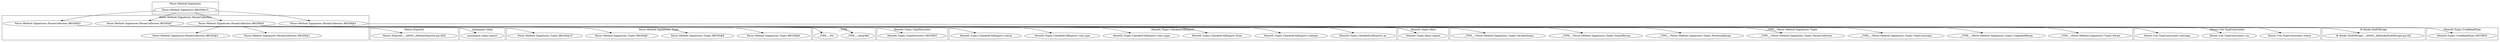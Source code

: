 digraph {
graph [overlap=false]
subgraph cluster_Parse_Method_Signatures_Types {
	label="Parse::Method::Signatures::Types";
	"Parse::Method::Signatures::Types::BEGIN@6";
	"Parse::Method::Signatures::Types::BEGIN@8";
	"Parse::Method::Signatures::Types::BEGIN@7";
	"Parse::Method::Signatures::Types::BEGIN@10";
}
subgraph cluster_namespace_clean {
	label="namespace::clean";
	"namespace::clean::import";
}
subgraph cluster___TYPE__ {
	label="__TYPE__";
	"__TYPE__::ArrayRef";
	"__TYPE__::Str";
}
subgraph cluster_Parse_Method_Signatures {
	label="Parse::Method::Signatures";
	"Parse::Method::Signatures::BEGIN@10";
}
subgraph cluster_MooseX_Types_TypeDecorator {
	label="MooseX::Types::TypeDecorator";
	"MooseX::Types::TypeDecorator::DESTROY";
}
subgraph cluster_Parse_Method_Signatures_ParamCollection {
	label="Parse::Method::Signatures::ParamCollection";
	"Parse::Method::Signatures::ParamCollection::BEGIN@3";
	"Parse::Method::Signatures::ParamCollection::BEGIN@2";
	"Parse::Method::Signatures::ParamCollection::BEGIN@7";
	"Parse::Method::Signatures::ParamCollection::BEGIN@5";
	"Parse::Method::Signatures::ParamCollection::BEGIN@1";
	"Parse::Method::Signatures::ParamCollection::BEGIN@4";
}
subgraph cluster_MooseX_Types_CheckedUtilExports {
	label="MooseX::Types::CheckedUtilExports";
	"MooseX::Types::CheckedUtilExports::as";
	"MooseX::Types::CheckedUtilExports::subtype";
	"MooseX::Types::CheckedUtilExports::from";
	"MooseX::Types::CheckedUtilExports::class_type";
	"MooseX::Types::CheckedUtilExports::role_type";
	"MooseX::Types::CheckedUtilExports::coerce";
}
subgraph cluster_MooseX_Types_Base {
	label="MooseX::Types::Base";
	"MooseX::Types::Base::import";
}
subgraph cluster___TYPE___Parse_Method_Signatures_Types {
	label="__TYPE__::Parse::Method::Signatures::Types";
	"__TYPE__::Parse::Method::Signatures::Types::PositionalParam";
	"__TYPE__::Parse::Method::Signatures::Types::NamedParam";
	"__TYPE__::Parse::Method::Signatures::Types::VariableName";
	"__TYPE__::Parse::Method::Signatures::Types::Param";
	"__TYPE__::Parse::Method::Signatures::Types::UnpackedParam";
	"__TYPE__::Parse::Method::Signatures::Types::TypeConstraint";
	"__TYPE__::Parse::Method::Signatures::Types::ParamCollection";
}
subgraph cluster_Moose_Exporter {
	label="Moose::Exporter";
	"Moose::Exporter::__ANON__[Moose/Exporter.pm:492]";
}
subgraph cluster_Moose_Util_TypeConstraints {
	label="Moose::Util::TypeConstraints";
	"Moose::Util::TypeConstraints::where";
	"Moose::Util::TypeConstraints::via";
	"Moose::Util::TypeConstraints::message";
}
subgraph cluster_B_Hooks_EndOfScope {
	label="B::Hooks::EndOfScope";
	"B::Hooks::EndOfScope::__ANON__[B/Hooks/EndOfScope.pm:26]";
}
subgraph cluster_MooseX_Types_UndefinedType {
	label="MooseX::Types::UndefinedType";
	"MooseX::Types::UndefinedType::DESTROY";
}
"Parse::Method::Signatures::BEGIN@10" -> "Parse::Method::Signatures::ParamCollection::BEGIN@7";
"Parse::Method::Signatures::ParamCollection::BEGIN@5" -> "__TYPE__::Parse::Method::Signatures::Types::TypeConstraint";
"Parse::Method::Signatures::ParamCollection::BEGIN@5" -> "MooseX::Types::TypeDecorator::DESTROY";
"Parse::Method::Signatures::ParamCollection::BEGIN@5" -> "Parse::Method::Signatures::Types::BEGIN@8";
"Parse::Method::Signatures::ParamCollection::BEGIN@5" -> "MooseX::Types::CheckedUtilExports::role_type";
"Parse::Method::Signatures::ParamCollection::BEGIN@5" -> "MooseX::Types::CheckedUtilExports::subtype";
"Parse::Method::Signatures::ParamCollection::BEGIN@5" -> "__TYPE__::Parse::Method::Signatures::Types::Param";
"Parse::Method::Signatures::ParamCollection::BEGIN@5" -> "__TYPE__::ArrayRef";
"Parse::Method::Signatures::ParamCollection::BEGIN@5" -> "MooseX::Types::CheckedUtilExports::coerce";
"Parse::Method::Signatures::ParamCollection::BEGIN@5" -> "Moose::Util::TypeConstraints::via";
"Parse::Method::Signatures::ParamCollection::BEGIN@5" -> "Moose::Util::TypeConstraints::where";
"Parse::Method::Signatures::ParamCollection::BEGIN@5" -> "MooseX::Types::UndefinedType::DESTROY";
"Parse::Method::Signatures::ParamCollection::BEGIN@5" -> "Parse::Method::Signatures::ParamCollection::BEGIN@2";
"Parse::Method::Signatures::BEGIN@10" -> "Parse::Method::Signatures::ParamCollection::BEGIN@3";
"Parse::Method::Signatures::ParamCollection::BEGIN@5" -> "MooseX::Types::CheckedUtilExports::as";
"Parse::Method::Signatures::ParamCollection::BEGIN@5" -> "Parse::Method::Signatures::Types::BEGIN@7";
"Parse::Method::Signatures::ParamCollection::BEGIN@7" -> "namespace::clean::import";
"Parse::Method::Signatures::ParamCollection::BEGIN@5" -> "__TYPE__::Parse::Method::Signatures::Types::VariableName";
"Parse::Method::Signatures::ParamCollection::BEGIN@5" -> "__TYPE__::Str";
"Parse::Method::Signatures::BEGIN@10" -> "Parse::Method::Signatures::ParamCollection::BEGIN@5";
"Parse::Method::Signatures::ParamCollection::BEGIN@5" -> "B::Hooks::EndOfScope::__ANON__[B/Hooks/EndOfScope.pm:26]";
"Parse::Method::Signatures::ParamCollection::BEGIN@3" -> "Moose::Exporter::__ANON__[Moose/Exporter.pm:492]";
"Parse::Method::Signatures::ParamCollection::BEGIN@5" -> "MooseX::Types::Base::import";
"Parse::Method::Signatures::ParamCollection::BEGIN@4" -> "MooseX::Types::Base::import";
"Parse::Method::Signatures::ParamCollection::BEGIN@5" -> "Parse::Method::Signatures::Types::BEGIN@6";
"Parse::Method::Signatures::ParamCollection::BEGIN@5" -> "MooseX::Types::CheckedUtilExports::class_type";
"Parse::Method::Signatures::ParamCollection::BEGIN@5" -> "__TYPE__::Parse::Method::Signatures::Types::NamedParam";
"Parse::Method::Signatures::ParamCollection::BEGIN@5" -> "Parse::Method::Signatures::ParamCollection::BEGIN@1";
"Parse::Method::Signatures::ParamCollection::BEGIN@5" -> "__TYPE__::Parse::Method::Signatures::Types::ParamCollection";
"Parse::Method::Signatures::ParamCollection::BEGIN@5" -> "Moose::Util::TypeConstraints::message";
"Parse::Method::Signatures::BEGIN@10" -> "Parse::Method::Signatures::ParamCollection::BEGIN@4";
"Parse::Method::Signatures::ParamCollection::BEGIN@5" -> "__TYPE__::Parse::Method::Signatures::Types::UnpackedParam";
"Parse::Method::Signatures::ParamCollection::BEGIN@5" -> "Parse::Method::Signatures::Types::BEGIN@10";
"Parse::Method::Signatures::ParamCollection::BEGIN@5" -> "MooseX::Types::CheckedUtilExports::from";
"Parse::Method::Signatures::ParamCollection::BEGIN@5" -> "__TYPE__::Parse::Method::Signatures::Types::PositionalParam";
}
